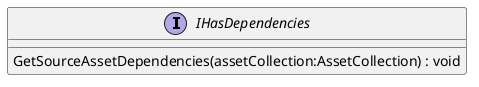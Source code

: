 @startuml
interface IHasDependencies {
    GetSourceAssetDependencies(assetCollection:AssetCollection) : void
}
@enduml

